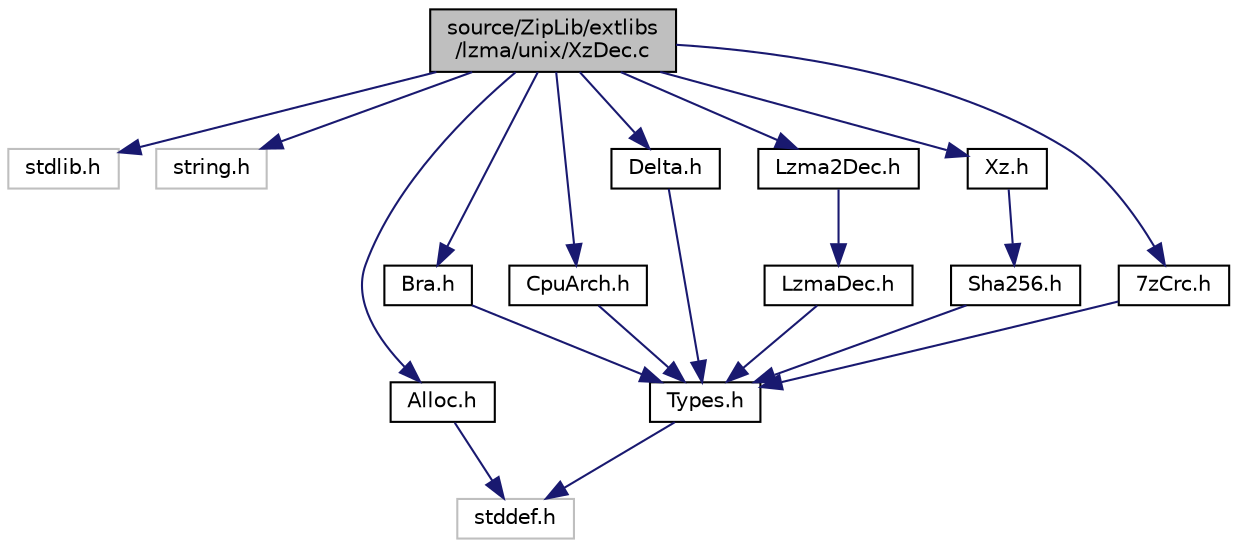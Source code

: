 digraph "source/ZipLib/extlibs/lzma/unix/XzDec.c"
{
 // LATEX_PDF_SIZE
  edge [fontname="Helvetica",fontsize="10",labelfontname="Helvetica",labelfontsize="10"];
  node [fontname="Helvetica",fontsize="10",shape=record];
  Node1 [label="source/ZipLib/extlibs\l/lzma/unix/XzDec.c",height=0.2,width=0.4,color="black", fillcolor="grey75", style="filled", fontcolor="black",tooltip=" "];
  Node1 -> Node2 [color="midnightblue",fontsize="10",style="solid",fontname="Helvetica"];
  Node2 [label="stdlib.h",height=0.2,width=0.4,color="grey75", fillcolor="white", style="filled",tooltip=" "];
  Node1 -> Node3 [color="midnightblue",fontsize="10",style="solid",fontname="Helvetica"];
  Node3 [label="string.h",height=0.2,width=0.4,color="grey75", fillcolor="white", style="filled",tooltip=" "];
  Node1 -> Node4 [color="midnightblue",fontsize="10",style="solid",fontname="Helvetica"];
  Node4 [label="7zCrc.h",height=0.2,width=0.4,color="black", fillcolor="white", style="filled",URL="$unix_27z_crc_8h.html",tooltip=" "];
  Node4 -> Node5 [color="midnightblue",fontsize="10",style="solid",fontname="Helvetica"];
  Node5 [label="Types.h",height=0.2,width=0.4,color="black", fillcolor="white", style="filled",URL="$unix_2_types_8h.html",tooltip=" "];
  Node5 -> Node6 [color="midnightblue",fontsize="10",style="solid",fontname="Helvetica"];
  Node6 [label="stddef.h",height=0.2,width=0.4,color="grey75", fillcolor="white", style="filled",tooltip=" "];
  Node1 -> Node7 [color="midnightblue",fontsize="10",style="solid",fontname="Helvetica"];
  Node7 [label="Alloc.h",height=0.2,width=0.4,color="black", fillcolor="white", style="filled",URL="$unix_2_alloc_8h.html",tooltip=" "];
  Node7 -> Node6 [color="midnightblue",fontsize="10",style="solid",fontname="Helvetica"];
  Node1 -> Node8 [color="midnightblue",fontsize="10",style="solid",fontname="Helvetica"];
  Node8 [label="Bra.h",height=0.2,width=0.4,color="black", fillcolor="white", style="filled",URL="$unix_2_bra_8h.html",tooltip=" "];
  Node8 -> Node5 [color="midnightblue",fontsize="10",style="solid",fontname="Helvetica"];
  Node1 -> Node9 [color="midnightblue",fontsize="10",style="solid",fontname="Helvetica"];
  Node9 [label="CpuArch.h",height=0.2,width=0.4,color="black", fillcolor="white", style="filled",URL="$unix_2_cpu_arch_8h.html",tooltip=" "];
  Node9 -> Node5 [color="midnightblue",fontsize="10",style="solid",fontname="Helvetica"];
  Node1 -> Node10 [color="midnightblue",fontsize="10",style="solid",fontname="Helvetica"];
  Node10 [label="Delta.h",height=0.2,width=0.4,color="black", fillcolor="white", style="filled",URL="$unix_2_delta_8h.html",tooltip=" "];
  Node10 -> Node5 [color="midnightblue",fontsize="10",style="solid",fontname="Helvetica"];
  Node1 -> Node11 [color="midnightblue",fontsize="10",style="solid",fontname="Helvetica"];
  Node11 [label="Lzma2Dec.h",height=0.2,width=0.4,color="black", fillcolor="white", style="filled",URL="$unix_2_lzma2_dec_8h.html",tooltip=" "];
  Node11 -> Node12 [color="midnightblue",fontsize="10",style="solid",fontname="Helvetica"];
  Node12 [label="LzmaDec.h",height=0.2,width=0.4,color="black", fillcolor="white", style="filled",URL="$unix_2_lzma_dec_8h.html",tooltip=" "];
  Node12 -> Node5 [color="midnightblue",fontsize="10",style="solid",fontname="Helvetica"];
  Node1 -> Node13 [color="midnightblue",fontsize="10",style="solid",fontname="Helvetica"];
  Node13 [label="Xz.h",height=0.2,width=0.4,color="black", fillcolor="white", style="filled",URL="$unix_2_xz_8h.html",tooltip=" "];
  Node13 -> Node14 [color="midnightblue",fontsize="10",style="solid",fontname="Helvetica"];
  Node14 [label="Sha256.h",height=0.2,width=0.4,color="black", fillcolor="white", style="filled",URL="$unix_2_sha256_8h.html",tooltip=" "];
  Node14 -> Node5 [color="midnightblue",fontsize="10",style="solid",fontname="Helvetica"];
}
